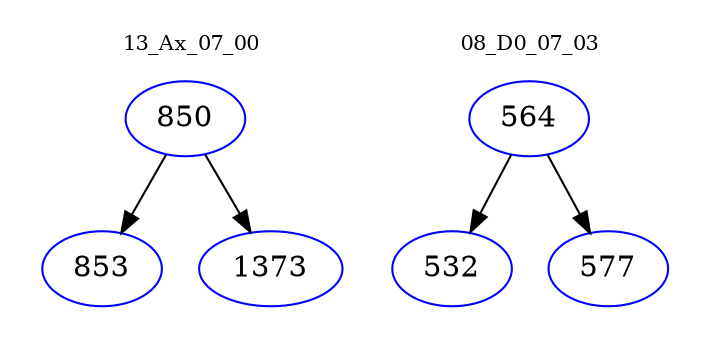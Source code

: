 digraph{
subgraph cluster_0 {
color = white
label = "13_Ax_07_00";
fontsize=10;
T0_850 [label="850", color="blue"]
T0_850 -> T0_853 [color="black"]
T0_853 [label="853", color="blue"]
T0_850 -> T0_1373 [color="black"]
T0_1373 [label="1373", color="blue"]
}
subgraph cluster_1 {
color = white
label = "08_D0_07_03";
fontsize=10;
T1_564 [label="564", color="blue"]
T1_564 -> T1_532 [color="black"]
T1_532 [label="532", color="blue"]
T1_564 -> T1_577 [color="black"]
T1_577 [label="577", color="blue"]
}
}

